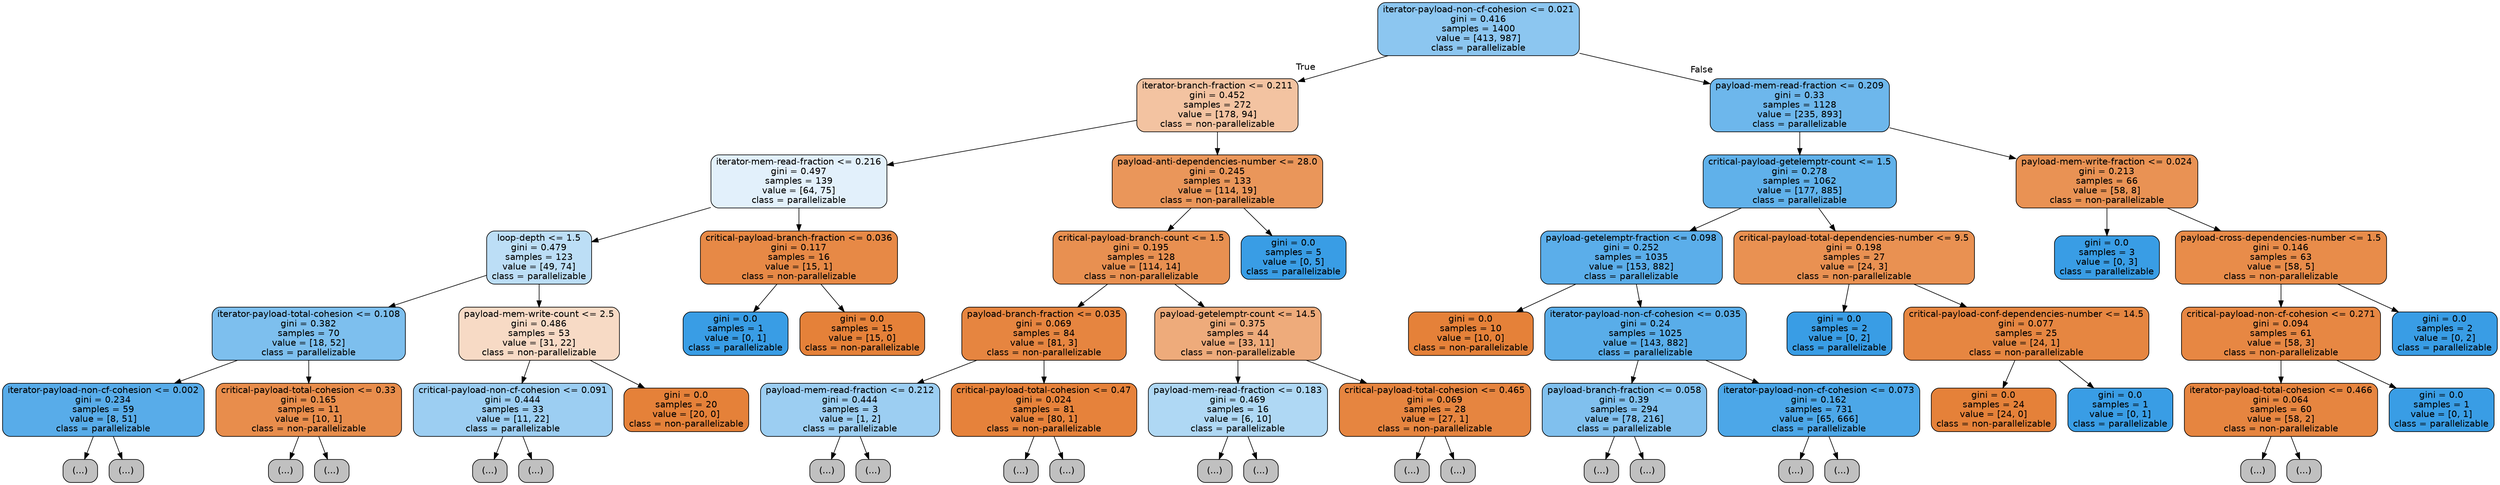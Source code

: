 digraph Tree {
node [shape=box, style="filled, rounded", color="black", fontname=helvetica] ;
edge [fontname=helvetica] ;
0 [label="iterator-payload-non-cf-cohesion <= 0.021\ngini = 0.416\nsamples = 1400\nvalue = [413, 987]\nclass = parallelizable", fillcolor="#399de594"] ;
1 [label="iterator-branch-fraction <= 0.211\ngini = 0.452\nsamples = 272\nvalue = [178, 94]\nclass = non-parallelizable", fillcolor="#e5813978"] ;
0 -> 1 [labeldistance=2.5, labelangle=45, headlabel="True"] ;
2 [label="iterator-mem-read-fraction <= 0.216\ngini = 0.497\nsamples = 139\nvalue = [64, 75]\nclass = parallelizable", fillcolor="#399de525"] ;
1 -> 2 ;
3 [label="loop-depth <= 1.5\ngini = 0.479\nsamples = 123\nvalue = [49, 74]\nclass = parallelizable", fillcolor="#399de556"] ;
2 -> 3 ;
4 [label="iterator-payload-total-cohesion <= 0.108\ngini = 0.382\nsamples = 70\nvalue = [18, 52]\nclass = parallelizable", fillcolor="#399de5a7"] ;
3 -> 4 ;
5 [label="iterator-payload-non-cf-cohesion <= 0.002\ngini = 0.234\nsamples = 59\nvalue = [8, 51]\nclass = parallelizable", fillcolor="#399de5d7"] ;
4 -> 5 ;
6 [label="(...)", fillcolor="#C0C0C0"] ;
5 -> 6 ;
15 [label="(...)", fillcolor="#C0C0C0"] ;
5 -> 15 ;
18 [label="critical-payload-total-cohesion <= 0.33\ngini = 0.165\nsamples = 11\nvalue = [10, 1]\nclass = non-parallelizable", fillcolor="#e58139e6"] ;
4 -> 18 ;
19 [label="(...)", fillcolor="#C0C0C0"] ;
18 -> 19 ;
20 [label="(...)", fillcolor="#C0C0C0"] ;
18 -> 20 ;
21 [label="payload-mem-write-count <= 2.5\ngini = 0.486\nsamples = 53\nvalue = [31, 22]\nclass = non-parallelizable", fillcolor="#e581394a"] ;
3 -> 21 ;
22 [label="critical-payload-non-cf-cohesion <= 0.091\ngini = 0.444\nsamples = 33\nvalue = [11, 22]\nclass = parallelizable", fillcolor="#399de57f"] ;
21 -> 22 ;
23 [label="(...)", fillcolor="#C0C0C0"] ;
22 -> 23 ;
30 [label="(...)", fillcolor="#C0C0C0"] ;
22 -> 30 ;
35 [label="gini = 0.0\nsamples = 20\nvalue = [20, 0]\nclass = non-parallelizable", fillcolor="#e58139ff"] ;
21 -> 35 ;
36 [label="critical-payload-branch-fraction <= 0.036\ngini = 0.117\nsamples = 16\nvalue = [15, 1]\nclass = non-parallelizable", fillcolor="#e58139ee"] ;
2 -> 36 ;
37 [label="gini = 0.0\nsamples = 1\nvalue = [0, 1]\nclass = parallelizable", fillcolor="#399de5ff"] ;
36 -> 37 ;
38 [label="gini = 0.0\nsamples = 15\nvalue = [15, 0]\nclass = non-parallelizable", fillcolor="#e58139ff"] ;
36 -> 38 ;
39 [label="payload-anti-dependencies-number <= 28.0\ngini = 0.245\nsamples = 133\nvalue = [114, 19]\nclass = non-parallelizable", fillcolor="#e58139d4"] ;
1 -> 39 ;
40 [label="critical-payload-branch-count <= 1.5\ngini = 0.195\nsamples = 128\nvalue = [114, 14]\nclass = non-parallelizable", fillcolor="#e58139e0"] ;
39 -> 40 ;
41 [label="payload-branch-fraction <= 0.035\ngini = 0.069\nsamples = 84\nvalue = [81, 3]\nclass = non-parallelizable", fillcolor="#e58139f6"] ;
40 -> 41 ;
42 [label="payload-mem-read-fraction <= 0.212\ngini = 0.444\nsamples = 3\nvalue = [1, 2]\nclass = parallelizable", fillcolor="#399de57f"] ;
41 -> 42 ;
43 [label="(...)", fillcolor="#C0C0C0"] ;
42 -> 43 ;
44 [label="(...)", fillcolor="#C0C0C0"] ;
42 -> 44 ;
45 [label="critical-payload-total-cohesion <= 0.47\ngini = 0.024\nsamples = 81\nvalue = [80, 1]\nclass = non-parallelizable", fillcolor="#e58139fc"] ;
41 -> 45 ;
46 [label="(...)", fillcolor="#C0C0C0"] ;
45 -> 46 ;
47 [label="(...)", fillcolor="#C0C0C0"] ;
45 -> 47 ;
50 [label="payload-getelemptr-count <= 14.5\ngini = 0.375\nsamples = 44\nvalue = [33, 11]\nclass = non-parallelizable", fillcolor="#e58139aa"] ;
40 -> 50 ;
51 [label="payload-mem-read-fraction <= 0.183\ngini = 0.469\nsamples = 16\nvalue = [6, 10]\nclass = parallelizable", fillcolor="#399de566"] ;
50 -> 51 ;
52 [label="(...)", fillcolor="#C0C0C0"] ;
51 -> 52 ;
59 [label="(...)", fillcolor="#C0C0C0"] ;
51 -> 59 ;
60 [label="critical-payload-total-cohesion <= 0.465\ngini = 0.069\nsamples = 28\nvalue = [27, 1]\nclass = non-parallelizable", fillcolor="#e58139f6"] ;
50 -> 60 ;
61 [label="(...)", fillcolor="#C0C0C0"] ;
60 -> 61 ;
62 [label="(...)", fillcolor="#C0C0C0"] ;
60 -> 62 ;
65 [label="gini = 0.0\nsamples = 5\nvalue = [0, 5]\nclass = parallelizable", fillcolor="#399de5ff"] ;
39 -> 65 ;
66 [label="payload-mem-read-fraction <= 0.209\ngini = 0.33\nsamples = 1128\nvalue = [235, 893]\nclass = parallelizable", fillcolor="#399de5bc"] ;
0 -> 66 [labeldistance=2.5, labelangle=-45, headlabel="False"] ;
67 [label="critical-payload-getelemptr-count <= 1.5\ngini = 0.278\nsamples = 1062\nvalue = [177, 885]\nclass = parallelizable", fillcolor="#399de5cc"] ;
66 -> 67 ;
68 [label="payload-getelemptr-fraction <= 0.098\ngini = 0.252\nsamples = 1035\nvalue = [153, 882]\nclass = parallelizable", fillcolor="#399de5d3"] ;
67 -> 68 ;
69 [label="gini = 0.0\nsamples = 10\nvalue = [10, 0]\nclass = non-parallelizable", fillcolor="#e58139ff"] ;
68 -> 69 ;
70 [label="iterator-payload-non-cf-cohesion <= 0.035\ngini = 0.24\nsamples = 1025\nvalue = [143, 882]\nclass = parallelizable", fillcolor="#399de5d6"] ;
68 -> 70 ;
71 [label="payload-branch-fraction <= 0.058\ngini = 0.39\nsamples = 294\nvalue = [78, 216]\nclass = parallelizable", fillcolor="#399de5a3"] ;
70 -> 71 ;
72 [label="(...)", fillcolor="#C0C0C0"] ;
71 -> 72 ;
87 [label="(...)", fillcolor="#C0C0C0"] ;
71 -> 87 ;
138 [label="iterator-payload-non-cf-cohesion <= 0.073\ngini = 0.162\nsamples = 731\nvalue = [65, 666]\nclass = parallelizable", fillcolor="#399de5e6"] ;
70 -> 138 ;
139 [label="(...)", fillcolor="#C0C0C0"] ;
138 -> 139 ;
214 [label="(...)", fillcolor="#C0C0C0"] ;
138 -> 214 ;
227 [label="critical-payload-total-dependencies-number <= 9.5\ngini = 0.198\nsamples = 27\nvalue = [24, 3]\nclass = non-parallelizable", fillcolor="#e58139df"] ;
67 -> 227 ;
228 [label="gini = 0.0\nsamples = 2\nvalue = [0, 2]\nclass = parallelizable", fillcolor="#399de5ff"] ;
227 -> 228 ;
229 [label="critical-payload-conf-dependencies-number <= 14.5\ngini = 0.077\nsamples = 25\nvalue = [24, 1]\nclass = non-parallelizable", fillcolor="#e58139f4"] ;
227 -> 229 ;
230 [label="gini = 0.0\nsamples = 24\nvalue = [24, 0]\nclass = non-parallelizable", fillcolor="#e58139ff"] ;
229 -> 230 ;
231 [label="gini = 0.0\nsamples = 1\nvalue = [0, 1]\nclass = parallelizable", fillcolor="#399de5ff"] ;
229 -> 231 ;
232 [label="payload-mem-write-fraction <= 0.024\ngini = 0.213\nsamples = 66\nvalue = [58, 8]\nclass = non-parallelizable", fillcolor="#e58139dc"] ;
66 -> 232 ;
233 [label="gini = 0.0\nsamples = 3\nvalue = [0, 3]\nclass = parallelizable", fillcolor="#399de5ff"] ;
232 -> 233 ;
234 [label="payload-cross-dependencies-number <= 1.5\ngini = 0.146\nsamples = 63\nvalue = [58, 5]\nclass = non-parallelizable", fillcolor="#e58139e9"] ;
232 -> 234 ;
235 [label="critical-payload-non-cf-cohesion <= 0.271\ngini = 0.094\nsamples = 61\nvalue = [58, 3]\nclass = non-parallelizable", fillcolor="#e58139f2"] ;
234 -> 235 ;
236 [label="iterator-payload-total-cohesion <= 0.466\ngini = 0.064\nsamples = 60\nvalue = [58, 2]\nclass = non-parallelizable", fillcolor="#e58139f6"] ;
235 -> 236 ;
237 [label="(...)", fillcolor="#C0C0C0"] ;
236 -> 237 ;
242 [label="(...)", fillcolor="#C0C0C0"] ;
236 -> 242 ;
245 [label="gini = 0.0\nsamples = 1\nvalue = [0, 1]\nclass = parallelizable", fillcolor="#399de5ff"] ;
235 -> 245 ;
246 [label="gini = 0.0\nsamples = 2\nvalue = [0, 2]\nclass = parallelizable", fillcolor="#399de5ff"] ;
234 -> 246 ;
}